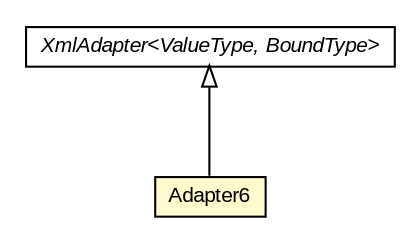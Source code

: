 #!/usr/local/bin/dot
#
# Class diagram 
# Generated by UMLGraph version R5_6-24-gf6e263 (http://www.umlgraph.org/)
#

digraph G {
	edge [fontname="arial",fontsize=10,labelfontname="arial",labelfontsize=10];
	node [fontname="arial",fontsize=10,shape=plaintext];
	nodesep=0.25;
	ranksep=0.5;
	// eu.europa.esig.dss.jaxb.detailedreport.Adapter6
	c159982 [label=<<table title="eu.europa.esig.dss.jaxb.detailedreport.Adapter6" border="0" cellborder="1" cellspacing="0" cellpadding="2" port="p" bgcolor="lemonChiffon" href="./Adapter6.html">
		<tr><td><table border="0" cellspacing="0" cellpadding="1">
<tr><td align="center" balign="center"> Adapter6 </td></tr>
		</table></td></tr>
		</table>>, URL="./Adapter6.html", fontname="arial", fontcolor="black", fontsize=10.0];
	//eu.europa.esig.dss.jaxb.detailedreport.Adapter6 extends javax.xml.bind.annotation.adapters.XmlAdapter<java.lang.String, eu.europa.esig.dss.validation.policy.Context>
	c160555:p -> c159982:p [dir=back,arrowtail=empty];
	// javax.xml.bind.annotation.adapters.XmlAdapter<ValueType, BoundType>
	c160555 [label=<<table title="javax.xml.bind.annotation.adapters.XmlAdapter" border="0" cellborder="1" cellspacing="0" cellpadding="2" port="p" href="http://java.sun.com/j2se/1.4.2/docs/api/javax/xml/bind/annotation/adapters/XmlAdapter.html">
		<tr><td><table border="0" cellspacing="0" cellpadding="1">
<tr><td align="center" balign="center"><font face="arial italic"> XmlAdapter&lt;ValueType, BoundType&gt; </font></td></tr>
		</table></td></tr>
		</table>>, URL="http://java.sun.com/j2se/1.4.2/docs/api/javax/xml/bind/annotation/adapters/XmlAdapter.html", fontname="arial", fontcolor="black", fontsize=10.0];
}

